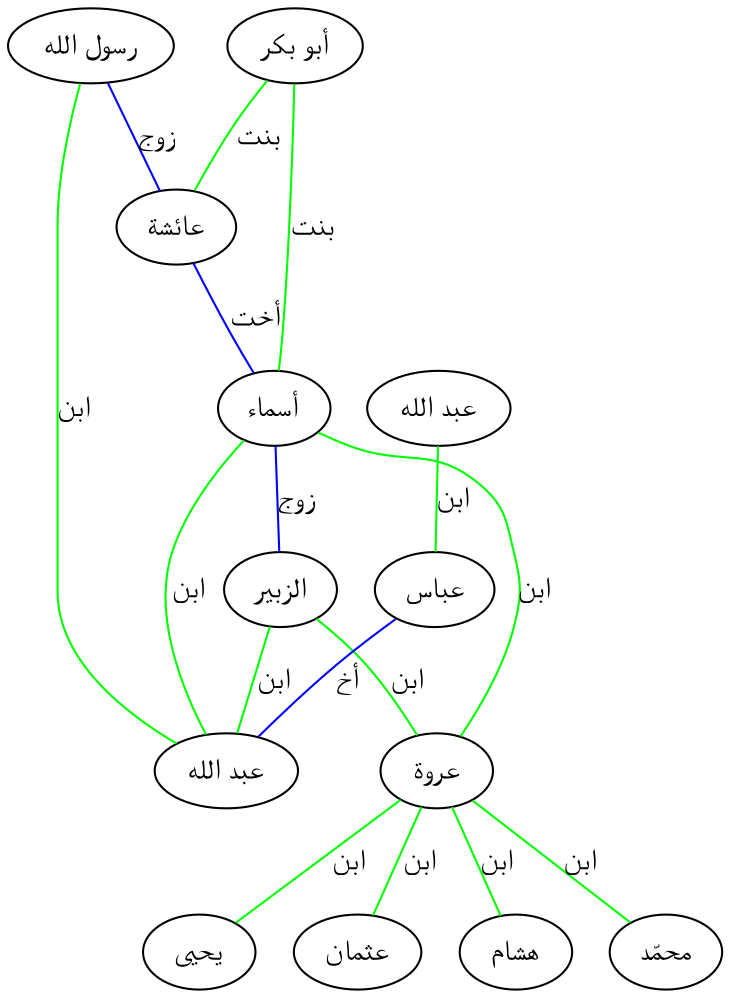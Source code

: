 graph tree {
    pagedir = TR;
//    rankdir = RL

    "رسول الله" -- "عبد الله" [ label = "ابن", color = green ];
    "رسول الله" -- "عائشة" [ label = "زوج", color = blue ];
    "أبو بكر" -- "عائشة" [ label = "بنت", color = green ];
    "أبو بكر" -- "أسماء" [ label = "بنت", color = green ];
    "عائشة" -- "أسماء" [ label = "أخت", color = blue ];
    "أسماء" -- "الزبير" [ label = "زوج", color = blue ];
    "أسماء" -- "عروة" [ label = "ابن", color = green ];
    "الزبير" -- "عروة" [ label = "ابن", color = green ];
    "أسماء" -- "عبد الله" [ label = "ابن", color = green ];
    "الزبير" -- "عبد الله" [ label = "ابن", color = green ];
    "عروة" -- "يحيى" [ label = "ابن", color = green ];
    "عروة" -- "عثمان" [ label = "ابن", color = green ];
    "عروة" -- "هشام" [ label = "ابن", color = green ];
    "عروة" -- "محمّد" [ label = "ابن", color = green ];
    "عباس" -- "عبد الله" [ label = "أخ", color = blue ];
    عبدالله١ [ label = "عبد الله" ];
    عبدالله١ -- "عباس" [ label = "ابن", color = green ];
}
